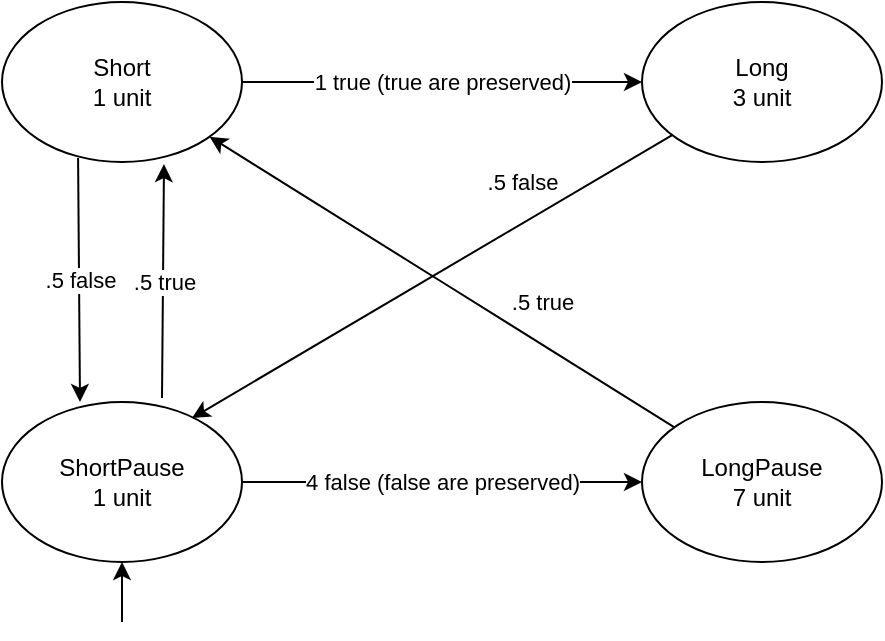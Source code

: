 <mxfile version="13.7.9" type="device"><diagram id="L3BBMKxvb-Ids0zZ2p2C" name="Page-1"><mxGraphModel dx="524" dy="1023" grid="1" gridSize="10" guides="1" tooltips="1" connect="1" arrows="1" fold="1" page="1" pageScale="1" pageWidth="827" pageHeight="1169" math="0" shadow="0"><root><mxCell id="0"/><mxCell id="1" parent="0"/><mxCell id="igs2eutXXKNgiBM2ZTR6-4" value=".5 false" style="rounded=0;orthogonalLoop=1;jettySize=auto;html=1;entryX=0.325;entryY=0;entryDx=0;entryDy=0;entryPerimeter=0;exitX=0.317;exitY=0.975;exitDx=0;exitDy=0;exitPerimeter=0;" edge="1" parent="1" source="igs2eutXXKNgiBM2ZTR6-1" target="igs2eutXXKNgiBM2ZTR6-3"><mxGeometry relative="1" as="geometry"/></mxCell><mxCell id="igs2eutXXKNgiBM2ZTR6-6" value="1 true (true are preserved)" style="edgeStyle=none;rounded=0;orthogonalLoop=1;jettySize=auto;html=1;entryX=0;entryY=0.5;entryDx=0;entryDy=0;" edge="1" parent="1" source="igs2eutXXKNgiBM2ZTR6-1" target="igs2eutXXKNgiBM2ZTR6-2"><mxGeometry relative="1" as="geometry"/></mxCell><mxCell id="igs2eutXXKNgiBM2ZTR6-1" value="Short&lt;br&gt;1 unit" style="ellipse;whiteSpace=wrap;html=1;" vertex="1" parent="1"><mxGeometry x="80" y="110" width="120" height="80" as="geometry"/></mxCell><mxCell id="igs2eutXXKNgiBM2ZTR6-5" value=".5 false" style="edgeStyle=none;rounded=0;orthogonalLoop=1;jettySize=auto;html=1;entryX=0.792;entryY=0.1;entryDx=0;entryDy=0;entryPerimeter=0;" edge="1" parent="1" source="igs2eutXXKNgiBM2ZTR6-2" target="igs2eutXXKNgiBM2ZTR6-3"><mxGeometry x="-0.45" y="-18" relative="1" as="geometry"><mxPoint as="offset"/></mxGeometry></mxCell><mxCell id="igs2eutXXKNgiBM2ZTR6-2" value="Long&lt;br&gt;3 unit" style="ellipse;whiteSpace=wrap;html=1;" vertex="1" parent="1"><mxGeometry x="400" y="110" width="120" height="80" as="geometry"/></mxCell><mxCell id="igs2eutXXKNgiBM2ZTR6-7" value=".5 true" style="edgeStyle=none;rounded=0;orthogonalLoop=1;jettySize=auto;html=1;entryX=0.675;entryY=1.013;entryDx=0;entryDy=0;entryPerimeter=0;" edge="1" parent="1" target="igs2eutXXKNgiBM2ZTR6-1"><mxGeometry relative="1" as="geometry"><mxPoint x="160" y="308" as="sourcePoint"/><mxPoint x="190" y="174" as="targetPoint"/></mxGeometry></mxCell><mxCell id="igs2eutXXKNgiBM2ZTR6-11" value="4 false (false are preserved)" style="edgeStyle=none;rounded=0;orthogonalLoop=1;jettySize=auto;html=1;entryX=0;entryY=0.5;entryDx=0;entryDy=0;" edge="1" parent="1" source="igs2eutXXKNgiBM2ZTR6-3" target="igs2eutXXKNgiBM2ZTR6-10"><mxGeometry relative="1" as="geometry"/></mxCell><mxCell id="igs2eutXXKNgiBM2ZTR6-3" value="ShortPause&lt;br&gt;1 unit" style="ellipse;whiteSpace=wrap;html=1;" vertex="1" parent="1"><mxGeometry x="80" y="310" width="120" height="80" as="geometry"/></mxCell><mxCell id="igs2eutXXKNgiBM2ZTR6-9" style="edgeStyle=none;rounded=0;orthogonalLoop=1;jettySize=auto;html=1;entryX=0.5;entryY=1;entryDx=0;entryDy=0;" edge="1" parent="1" target="igs2eutXXKNgiBM2ZTR6-3"><mxGeometry relative="1" as="geometry"><mxPoint x="140" y="420" as="sourcePoint"/></mxGeometry></mxCell><mxCell id="igs2eutXXKNgiBM2ZTR6-12" value=".5 true" style="edgeStyle=none;rounded=0;orthogonalLoop=1;jettySize=auto;html=1;" edge="1" parent="1" source="igs2eutXXKNgiBM2ZTR6-10" target="igs2eutXXKNgiBM2ZTR6-1"><mxGeometry x="-0.348" y="-18" relative="1" as="geometry"><Array as="points"><mxPoint x="300" y="250"/></Array><mxPoint as="offset"/></mxGeometry></mxCell><mxCell id="igs2eutXXKNgiBM2ZTR6-10" value="LongPause&lt;br&gt;7 unit" style="ellipse;whiteSpace=wrap;html=1;" vertex="1" parent="1"><mxGeometry x="400" y="310" width="120" height="80" as="geometry"/></mxCell></root></mxGraphModel></diagram></mxfile>